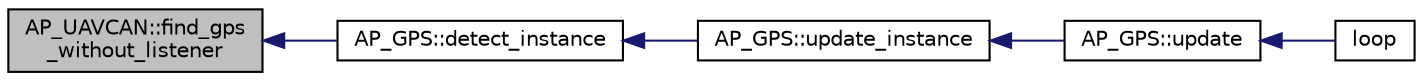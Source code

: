 digraph "AP_UAVCAN::find_gps_without_listener"
{
 // INTERACTIVE_SVG=YES
  edge [fontname="Helvetica",fontsize="10",labelfontname="Helvetica",labelfontsize="10"];
  node [fontname="Helvetica",fontsize="10",shape=record];
  rankdir="LR";
  Node1 [label="AP_UAVCAN::find_gps\l_without_listener",height=0.2,width=0.4,color="black", fillcolor="grey75", style="filled", fontcolor="black"];
  Node1 -> Node2 [dir="back",color="midnightblue",fontsize="10",style="solid",fontname="Helvetica"];
  Node2 [label="AP_GPS::detect_instance",height=0.2,width=0.4,color="black", fillcolor="white", style="filled",URL="$classAP__GPS.html#a4bdd5c70ed358b4147a58c7d09f040dd"];
  Node2 -> Node3 [dir="back",color="midnightblue",fontsize="10",style="solid",fontname="Helvetica"];
  Node3 [label="AP_GPS::update_instance",height=0.2,width=0.4,color="black", fillcolor="white", style="filled",URL="$classAP__GPS.html#a83302e8b52e5d01ae67375b3542eb460"];
  Node3 -> Node4 [dir="back",color="midnightblue",fontsize="10",style="solid",fontname="Helvetica"];
  Node4 [label="AP_GPS::update",height=0.2,width=0.4,color="black", fillcolor="white", style="filled",URL="$classAP__GPS.html#afe04427a47ab5e630cb979815abd911e"];
  Node4 -> Node5 [dir="back",color="midnightblue",fontsize="10",style="solid",fontname="Helvetica"];
  Node5 [label="loop",height=0.2,width=0.4,color="black", fillcolor="white", style="filled",URL="$GPS__AUTO__test_8cpp.html#afe461d27b9c48d5921c00d521181f12f"];
}
